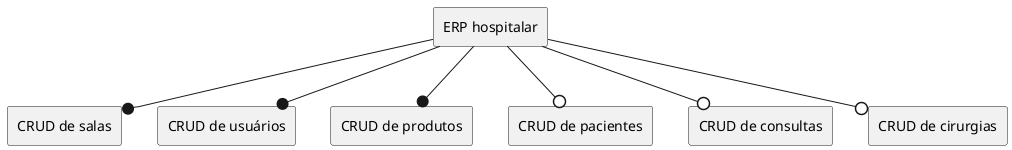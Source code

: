 @startuml
agent "ERP hospitalar" as erp

agent "CRUD de salas" as salas
agent "CRUD de usuários" as usuarios
agent "CRUD de produtos" as produtos
agent "CRUD de pacientes" as pacientes
agent "CRUD de consultas" as consultas
agent "CRUD de cirurgias" as cirurgias

erp --@ salas
erp --0 pacientes
erp --@ usuarios
erp --@ produtos
erp --0 consultas
erp --0 cirurgias

@enduml

